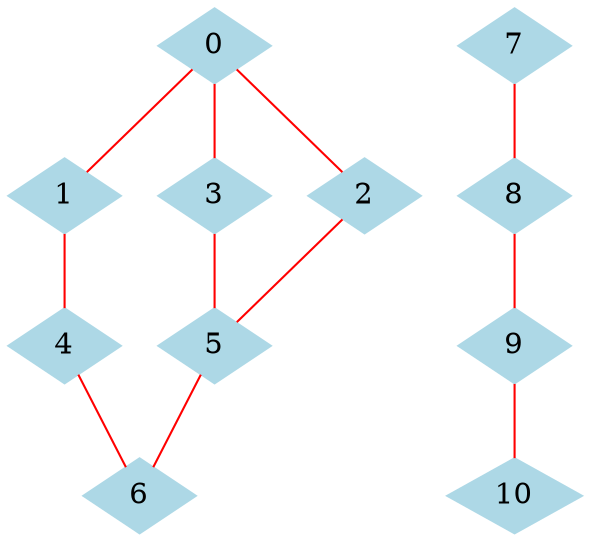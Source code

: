 graph G {
  node [shape=diamond, style=filled, color=lightblue];
  edge [color=red];
  0;
  1;
  9;
  10;
  4;
  6;
  3;
  2;
  8;
  5;
  7;
  0 -- 1;
  9 -- 10;
  0 -- 3;
  4 -- 6;
  1 -- 4;
  0 -- 2;
  8 -- 9;
  5 -- 6;
  7 -- 8;
  2 -- 5;
  3 -- 5;
}
